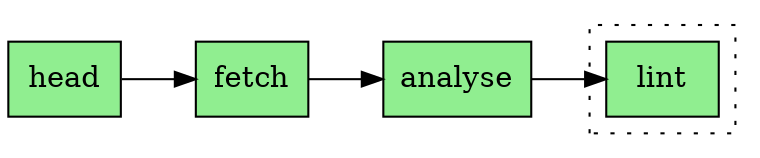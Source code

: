 digraph pipeline {
  node [shape="box"]
  rankdir=LR
  n4 [label="head",fillcolor="#90ee90",style="filled"]
  n3 [label="fetch",fillcolor="#90ee90",style="filled"]
  n2 [label="analyse",fillcolor="#90ee90",style="filled"]
  subgraph cluster_0 {
  style="dotted"n6 [label="lint",fillcolor="#90ee90",style="filled"]
  }
  n2 -> n6
  n3 -> n2
  n4 -> n3
  }

